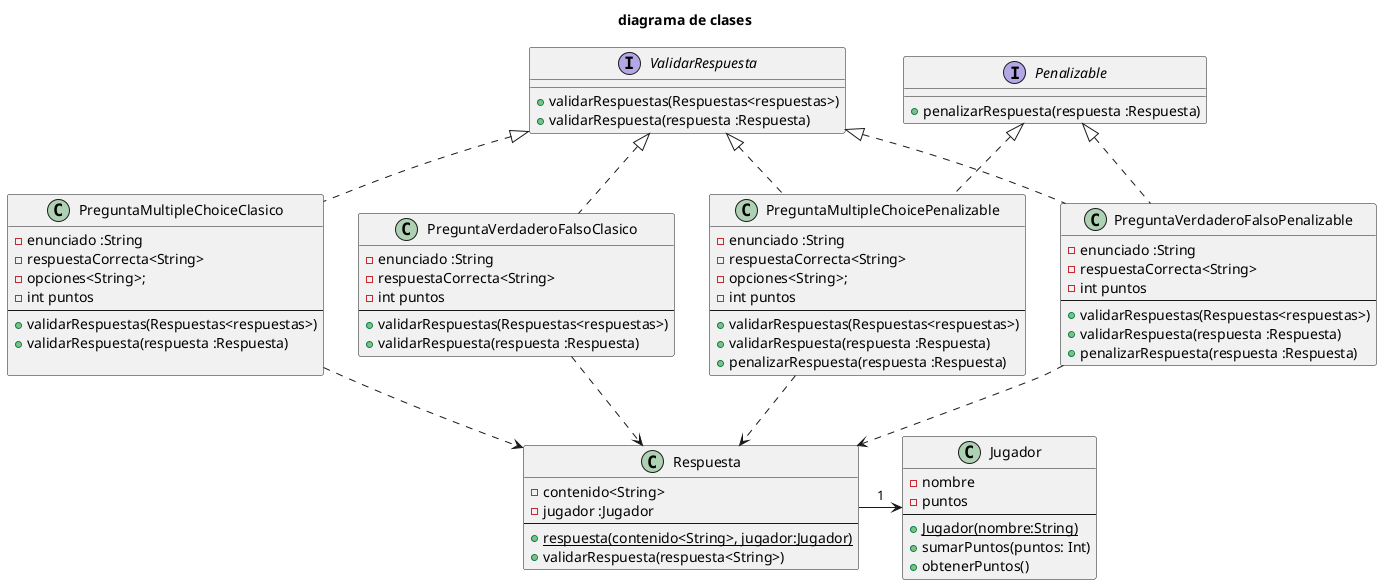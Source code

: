 @startuml diagrama de clases
title diagrama de clases

class Jugador{
    - nombre
    - puntos
    ---
    + {static}Jugador(nombre:String)
    + sumarPuntos(puntos: Int)
    + obtenerPuntos()
}

Class Respuesta{
    - contenido<String>
    - jugador :Jugador
    ---
    + {static} respuesta(contenido<String>, jugador:Jugador)
    + validarRespuesta(respuesta<String>)
}

interface ValidarRespuesta{
    + validarRespuestas(Respuestas<respuestas>)
    + validarRespuesta(respuesta :Respuesta)
} 

interface Penalizable{
    + penalizarRespuesta(respuesta :Respuesta)
}

class PreguntaVerdaderoFalsoClasico implements ValidarRespuesta{
    - enunciado :String
    - respuestaCorrecta<String>
    - int puntos
    ---
    + validarRespuestas(Respuestas<respuestas>)
    + validarRespuesta(respuesta :Respuesta)
}

class PreguntaVerdaderoFalsoPenalizable implements ValidarRespuesta, Penalizable{
    - enunciado :String
    - respuestaCorrecta<String>
    - int puntos
    ---
    + validarRespuestas(Respuestas<respuestas>)
    + validarRespuesta(respuesta :Respuesta)
    + penalizarRespuesta(respuesta :Respuesta)
}

class PreguntaMultipleChoiceClasico implements ValidarRespuesta{
    - enunciado :String
    - respuestaCorrecta<String>
    - opciones<String>;
    - int puntos
    ---
    + validarRespuestas(Respuestas<respuestas>)
    + validarRespuesta(respuesta :Respuesta)

}

class PreguntaMultipleChoicePenalizable implements ValidarRespuesta, Penalizable{
    - enunciado :String
    - respuestaCorrecta<String>
    - opciones<String>;
    - int puntos
    ---
    + validarRespuestas(Respuestas<respuestas>)
    + validarRespuesta(respuesta :Respuesta)
    + penalizarRespuesta(respuesta :Respuesta)
}

Respuesta -> Jugador: "1"
PreguntaVerdaderoFalsoClasico ..> Respuesta
PreguntaVerdaderoFalsoPenalizable ..> Respuesta
PreguntaMultipleChoiceClasico ..> Respuesta
PreguntaMultipleChoicePenalizable ..> Respuesta

@enduml